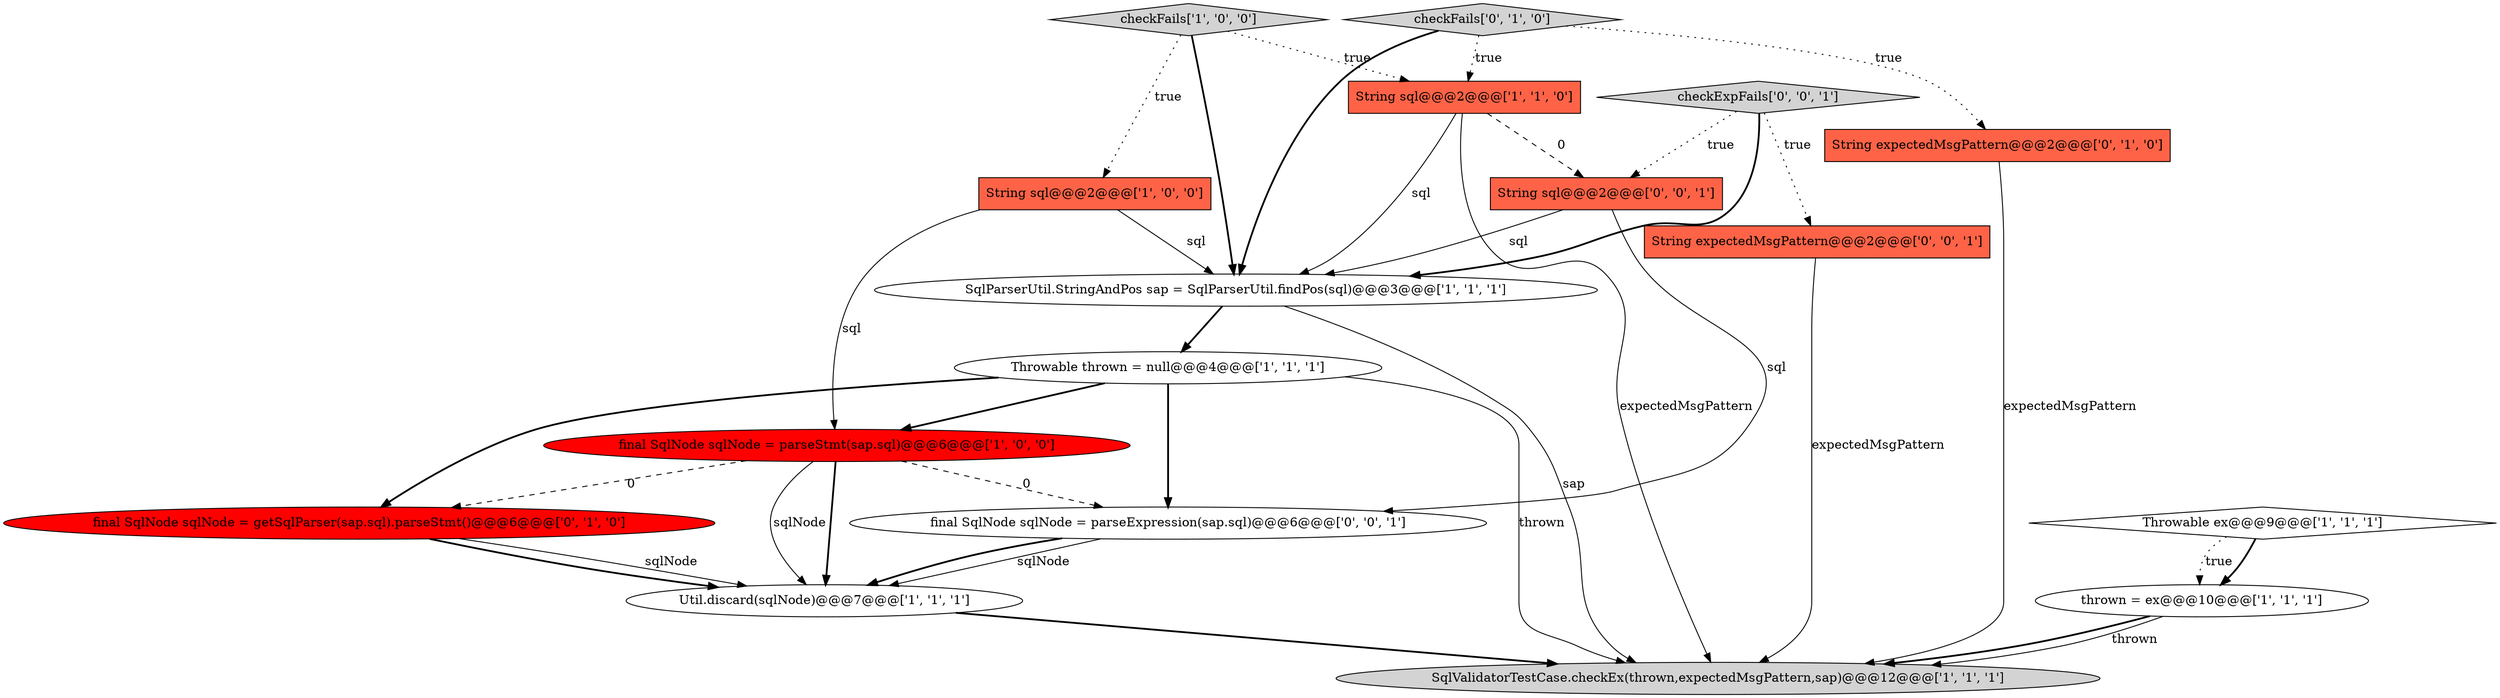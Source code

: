 digraph {
6 [style = filled, label = "Util.discard(sqlNode)@@@7@@@['1', '1', '1']", fillcolor = white, shape = ellipse image = "AAA0AAABBB1BBB"];
7 [style = filled, label = "checkFails['1', '0', '0']", fillcolor = lightgray, shape = diamond image = "AAA0AAABBB1BBB"];
0 [style = filled, label = "Throwable thrown = null@@@4@@@['1', '1', '1']", fillcolor = white, shape = ellipse image = "AAA0AAABBB1BBB"];
13 [style = filled, label = "checkExpFails['0', '0', '1']", fillcolor = lightgray, shape = diamond image = "AAA0AAABBB3BBB"];
16 [style = filled, label = "String sql@@@2@@@['0', '0', '1']", fillcolor = tomato, shape = box image = "AAA0AAABBB3BBB"];
14 [style = filled, label = "final SqlNode sqlNode = parseExpression(sap.sql)@@@6@@@['0', '0', '1']", fillcolor = white, shape = ellipse image = "AAA0AAABBB3BBB"];
2 [style = filled, label = "SqlParserUtil.StringAndPos sap = SqlParserUtil.findPos(sql)@@@3@@@['1', '1', '1']", fillcolor = white, shape = ellipse image = "AAA0AAABBB1BBB"];
9 [style = filled, label = "String sql@@@2@@@['1', '1', '0']", fillcolor = tomato, shape = box image = "AAA0AAABBB1BBB"];
12 [style = filled, label = "String expectedMsgPattern@@@2@@@['0', '1', '0']", fillcolor = tomato, shape = box image = "AAA0AAABBB2BBB"];
4 [style = filled, label = "final SqlNode sqlNode = parseStmt(sap.sql)@@@6@@@['1', '0', '0']", fillcolor = red, shape = ellipse image = "AAA1AAABBB1BBB"];
5 [style = filled, label = "Throwable ex@@@9@@@['1', '1', '1']", fillcolor = white, shape = diamond image = "AAA0AAABBB1BBB"];
8 [style = filled, label = "String sql@@@2@@@['1', '0', '0']", fillcolor = tomato, shape = box image = "AAA0AAABBB1BBB"];
10 [style = filled, label = "checkFails['0', '1', '0']", fillcolor = lightgray, shape = diamond image = "AAA0AAABBB2BBB"];
3 [style = filled, label = "thrown = ex@@@10@@@['1', '1', '1']", fillcolor = white, shape = ellipse image = "AAA0AAABBB1BBB"];
11 [style = filled, label = "final SqlNode sqlNode = getSqlParser(sap.sql).parseStmt()@@@6@@@['0', '1', '0']", fillcolor = red, shape = ellipse image = "AAA1AAABBB2BBB"];
1 [style = filled, label = "SqlValidatorTestCase.checkEx(thrown,expectedMsgPattern,sap)@@@12@@@['1', '1', '1']", fillcolor = lightgray, shape = ellipse image = "AAA0AAABBB1BBB"];
15 [style = filled, label = "String expectedMsgPattern@@@2@@@['0', '0', '1']", fillcolor = tomato, shape = box image = "AAA0AAABBB3BBB"];
5->3 [style = bold, label=""];
16->2 [style = solid, label="sql"];
13->16 [style = dotted, label="true"];
9->1 [style = solid, label="expectedMsgPattern"];
10->12 [style = dotted, label="true"];
8->4 [style = solid, label="sql"];
9->16 [style = dashed, label="0"];
3->1 [style = bold, label=""];
9->2 [style = solid, label="sql"];
4->6 [style = bold, label=""];
11->6 [style = bold, label=""];
0->11 [style = bold, label=""];
0->1 [style = solid, label="thrown"];
14->6 [style = solid, label="sqlNode"];
5->3 [style = dotted, label="true"];
7->9 [style = dotted, label="true"];
10->9 [style = dotted, label="true"];
2->1 [style = solid, label="sap"];
12->1 [style = solid, label="expectedMsgPattern"];
6->1 [style = bold, label=""];
0->14 [style = bold, label=""];
2->0 [style = bold, label=""];
4->6 [style = solid, label="sqlNode"];
8->2 [style = solid, label="sql"];
0->4 [style = bold, label=""];
7->2 [style = bold, label=""];
3->1 [style = solid, label="thrown"];
11->6 [style = solid, label="sqlNode"];
16->14 [style = solid, label="sql"];
10->2 [style = bold, label=""];
13->15 [style = dotted, label="true"];
4->14 [style = dashed, label="0"];
4->11 [style = dashed, label="0"];
7->8 [style = dotted, label="true"];
15->1 [style = solid, label="expectedMsgPattern"];
14->6 [style = bold, label=""];
13->2 [style = bold, label=""];
}
